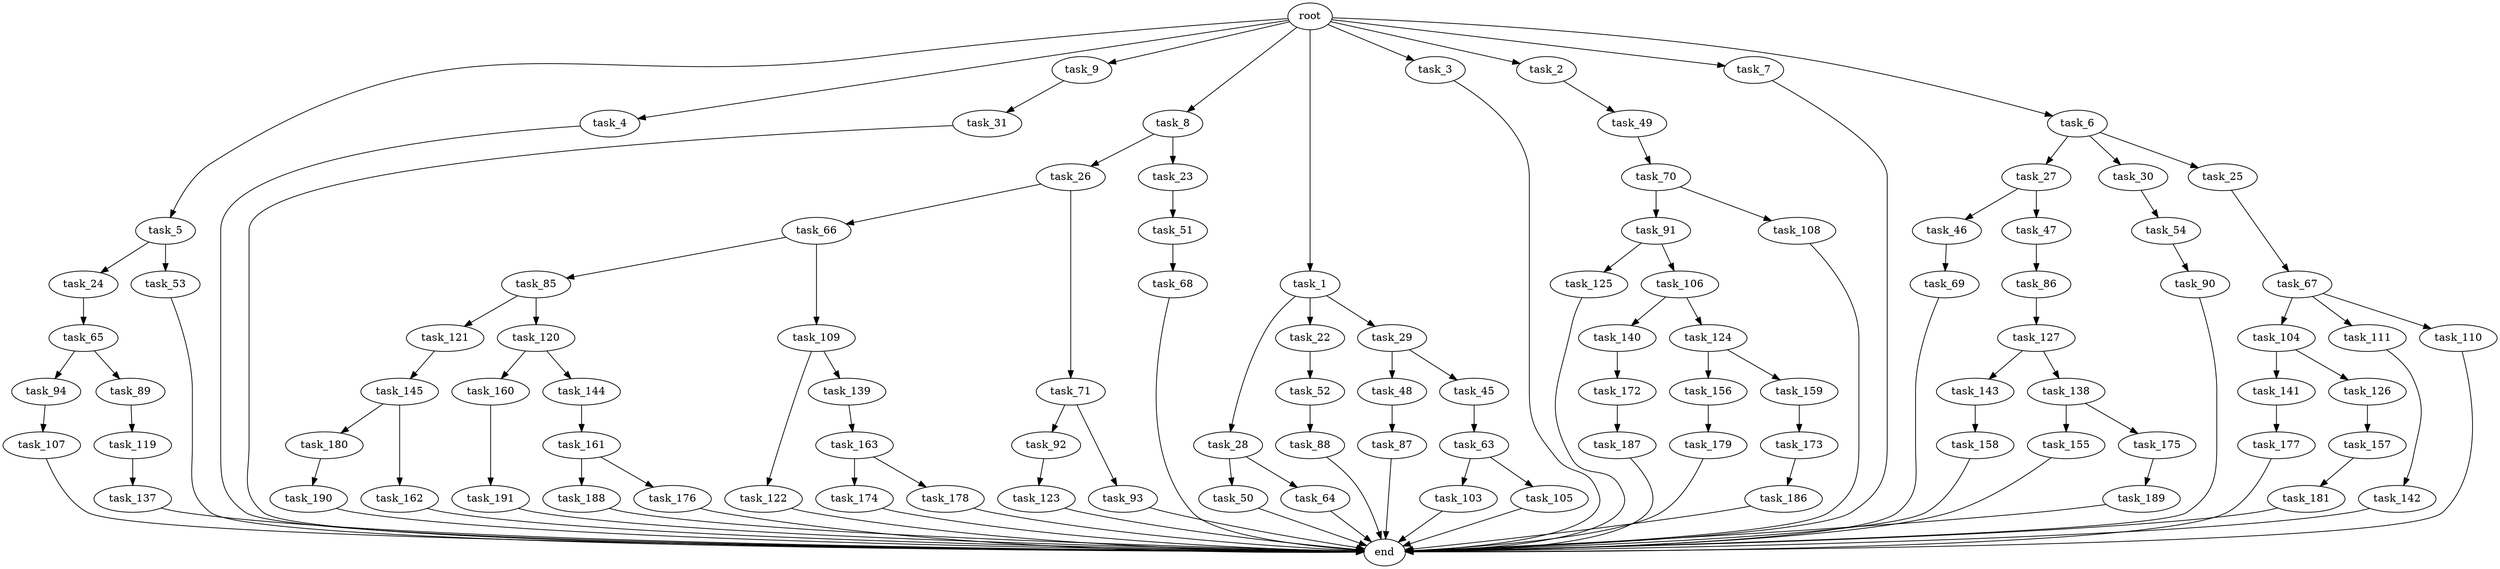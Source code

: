 digraph G {
  task_180 [size="8589934592.000000"];
  task_172 [size="343597383.680000"];
  task_68 [size="2147483648.000000"];
  task_50 [size="4209067950.080000"];
  task_119 [size="3092376453.120000"];
  task_181 [size="1374389534.720000"];
  task_187 [size="1374389534.720000"];
  task_66 [size="8589934592.000000"];
  task_5 [size="10.240000"];
  task_4 [size="10.240000"];
  task_121 [size="1374389534.720000"];
  task_125 [size="5497558138.880000"];
  task_90 [size="6957847019.520000"];
  task_31 [size="3092376453.120000"];
  task_143 [size="8589934592.000000"];
  task_26 [size="4209067950.080000"];
  task_64 [size="4209067950.080000"];
  task_103 [size="773094113.280000"];
  task_141 [size="343597383.680000"];
  task_27 [size="2147483648.000000"];
  task_190 [size="343597383.680000"];
  task_51 [size="1374389534.720000"];
  task_28 [size="3092376453.120000"];
  task_88 [size="2147483648.000000"];
  task_9 [size="10.240000"];
  task_54 [size="3092376453.120000"];
  task_174 [size="2147483648.000000"];
  task_52 [size="8589934592.000000"];
  task_142 [size="773094113.280000"];
  task_186 [size="343597383.680000"];
  root [size="0.000000"];
  task_8 [size="10.240000"];
  task_86 [size="2147483648.000000"];
  task_160 [size="773094113.280000"];
  task_179 [size="773094113.280000"];
  task_91 [size="2147483648.000000"];
  task_1 [size="10.240000"];
  task_105 [size="773094113.280000"];
  task_188 [size="4209067950.080000"];
  task_140 [size="2147483648.000000"];
  task_158 [size="343597383.680000"];
  task_24 [size="2147483648.000000"];
  task_85 [size="5497558138.880000"];
  task_157 [size="773094113.280000"];
  task_104 [size="3092376453.120000"];
  task_177 [size="8589934592.000000"];
  task_106 [size="5497558138.880000"];
  task_122 [size="773094113.280000"];
  task_63 [size="2147483648.000000"];
  task_22 [size="3092376453.120000"];
  task_173 [size="343597383.680000"];
  task_3 [size="10.240000"];
  task_139 [size="773094113.280000"];
  end [size="0.000000"];
  task_144 [size="773094113.280000"];
  task_70 [size="6957847019.520000"];
  task_69 [size="3092376453.120000"];
  task_176 [size="4209067950.080000"];
  task_71 [size="8589934592.000000"];
  task_163 [size="1374389534.720000"];
  task_161 [size="2147483648.000000"];
  task_107 [size="4209067950.080000"];
  task_30 [size="2147483648.000000"];
  task_137 [size="773094113.280000"];
  task_48 [size="3092376453.120000"];
  task_45 [size="3092376453.120000"];
  task_46 [size="4209067950.080000"];
  task_124 [size="2147483648.000000"];
  task_145 [size="6957847019.520000"];
  task_94 [size="2147483648.000000"];
  task_162 [size="8589934592.000000"];
  task_2 [size="10.240000"];
  task_138 [size="8589934592.000000"];
  task_25 [size="2147483648.000000"];
  task_156 [size="6957847019.520000"];
  task_111 [size="3092376453.120000"];
  task_29 [size="3092376453.120000"];
  task_123 [size="343597383.680000"];
  task_23 [size="4209067950.080000"];
  task_87 [size="6957847019.520000"];
  task_109 [size="5497558138.880000"];
  task_178 [size="2147483648.000000"];
  task_126 [size="343597383.680000"];
  task_92 [size="773094113.280000"];
  task_49 [size="1374389534.720000"];
  task_155 [size="5497558138.880000"];
  task_65 [size="773094113.280000"];
  task_67 [size="773094113.280000"];
  task_7 [size="10.240000"];
  task_127 [size="2147483648.000000"];
  task_189 [size="3092376453.120000"];
  task_110 [size="3092376453.120000"];
  task_120 [size="1374389534.720000"];
  task_47 [size="4209067950.080000"];
  task_191 [size="4209067950.080000"];
  task_93 [size="773094113.280000"];
  task_89 [size="2147483648.000000"];
  task_6 [size="10.240000"];
  task_108 [size="2147483648.000000"];
  task_159 [size="6957847019.520000"];
  task_175 [size="5497558138.880000"];
  task_53 [size="2147483648.000000"];

  task_180 -> task_190 [size="33554432.000000"];
  task_172 -> task_187 [size="134217728.000000"];
  task_68 -> end [size="1.000000"];
  task_50 -> end [size="1.000000"];
  task_119 -> task_137 [size="75497472.000000"];
  task_181 -> end [size="1.000000"];
  task_187 -> end [size="1.000000"];
  task_66 -> task_85 [size="536870912.000000"];
  task_66 -> task_109 [size="536870912.000000"];
  task_5 -> task_24 [size="209715200.000000"];
  task_5 -> task_53 [size="209715200.000000"];
  task_4 -> end [size="1.000000"];
  task_121 -> task_145 [size="679477248.000000"];
  task_125 -> end [size="1.000000"];
  task_90 -> end [size="1.000000"];
  task_31 -> end [size="1.000000"];
  task_143 -> task_158 [size="33554432.000000"];
  task_26 -> task_66 [size="838860800.000000"];
  task_26 -> task_71 [size="838860800.000000"];
  task_64 -> end [size="1.000000"];
  task_103 -> end [size="1.000000"];
  task_141 -> task_177 [size="838860800.000000"];
  task_27 -> task_46 [size="411041792.000000"];
  task_27 -> task_47 [size="411041792.000000"];
  task_190 -> end [size="1.000000"];
  task_51 -> task_68 [size="209715200.000000"];
  task_28 -> task_50 [size="411041792.000000"];
  task_28 -> task_64 [size="411041792.000000"];
  task_88 -> end [size="1.000000"];
  task_9 -> task_31 [size="301989888.000000"];
  task_54 -> task_90 [size="679477248.000000"];
  task_174 -> end [size="1.000000"];
  task_52 -> task_88 [size="209715200.000000"];
  task_142 -> end [size="1.000000"];
  task_186 -> end [size="1.000000"];
  root -> task_8 [size="1.000000"];
  root -> task_2 [size="1.000000"];
  root -> task_5 [size="1.000000"];
  root -> task_4 [size="1.000000"];
  root -> task_9 [size="1.000000"];
  root -> task_1 [size="1.000000"];
  root -> task_7 [size="1.000000"];
  root -> task_6 [size="1.000000"];
  root -> task_3 [size="1.000000"];
  task_8 -> task_26 [size="411041792.000000"];
  task_8 -> task_23 [size="411041792.000000"];
  task_86 -> task_127 [size="209715200.000000"];
  task_160 -> task_191 [size="411041792.000000"];
  task_179 -> end [size="1.000000"];
  task_91 -> task_125 [size="536870912.000000"];
  task_91 -> task_106 [size="536870912.000000"];
  task_1 -> task_28 [size="301989888.000000"];
  task_1 -> task_22 [size="301989888.000000"];
  task_1 -> task_29 [size="301989888.000000"];
  task_105 -> end [size="1.000000"];
  task_188 -> end [size="1.000000"];
  task_140 -> task_172 [size="33554432.000000"];
  task_158 -> end [size="1.000000"];
  task_24 -> task_65 [size="75497472.000000"];
  task_85 -> task_120 [size="134217728.000000"];
  task_85 -> task_121 [size="134217728.000000"];
  task_157 -> task_181 [size="134217728.000000"];
  task_104 -> task_141 [size="33554432.000000"];
  task_104 -> task_126 [size="33554432.000000"];
  task_177 -> end [size="1.000000"];
  task_106 -> task_140 [size="209715200.000000"];
  task_106 -> task_124 [size="209715200.000000"];
  task_122 -> end [size="1.000000"];
  task_63 -> task_103 [size="75497472.000000"];
  task_63 -> task_105 [size="75497472.000000"];
  task_22 -> task_52 [size="838860800.000000"];
  task_173 -> task_186 [size="33554432.000000"];
  task_3 -> end [size="1.000000"];
  task_139 -> task_163 [size="134217728.000000"];
  task_144 -> task_161 [size="209715200.000000"];
  task_70 -> task_108 [size="209715200.000000"];
  task_70 -> task_91 [size="209715200.000000"];
  task_69 -> end [size="1.000000"];
  task_176 -> end [size="1.000000"];
  task_71 -> task_93 [size="75497472.000000"];
  task_71 -> task_92 [size="75497472.000000"];
  task_163 -> task_178 [size="209715200.000000"];
  task_163 -> task_174 [size="209715200.000000"];
  task_161 -> task_188 [size="411041792.000000"];
  task_161 -> task_176 [size="411041792.000000"];
  task_107 -> end [size="1.000000"];
  task_30 -> task_54 [size="301989888.000000"];
  task_137 -> end [size="1.000000"];
  task_48 -> task_87 [size="679477248.000000"];
  task_45 -> task_63 [size="209715200.000000"];
  task_46 -> task_69 [size="301989888.000000"];
  task_124 -> task_156 [size="679477248.000000"];
  task_124 -> task_159 [size="679477248.000000"];
  task_145 -> task_180 [size="838860800.000000"];
  task_145 -> task_162 [size="838860800.000000"];
  task_94 -> task_107 [size="411041792.000000"];
  task_162 -> end [size="1.000000"];
  task_2 -> task_49 [size="134217728.000000"];
  task_138 -> task_155 [size="536870912.000000"];
  task_138 -> task_175 [size="536870912.000000"];
  task_25 -> task_67 [size="75497472.000000"];
  task_156 -> task_179 [size="75497472.000000"];
  task_111 -> task_142 [size="75497472.000000"];
  task_29 -> task_45 [size="301989888.000000"];
  task_29 -> task_48 [size="301989888.000000"];
  task_123 -> end [size="1.000000"];
  task_23 -> task_51 [size="134217728.000000"];
  task_87 -> end [size="1.000000"];
  task_109 -> task_139 [size="75497472.000000"];
  task_109 -> task_122 [size="75497472.000000"];
  task_178 -> end [size="1.000000"];
  task_126 -> task_157 [size="75497472.000000"];
  task_92 -> task_123 [size="33554432.000000"];
  task_49 -> task_70 [size="679477248.000000"];
  task_155 -> end [size="1.000000"];
  task_65 -> task_94 [size="209715200.000000"];
  task_65 -> task_89 [size="209715200.000000"];
  task_67 -> task_104 [size="301989888.000000"];
  task_67 -> task_111 [size="301989888.000000"];
  task_67 -> task_110 [size="301989888.000000"];
  task_7 -> end [size="1.000000"];
  task_127 -> task_138 [size="838860800.000000"];
  task_127 -> task_143 [size="838860800.000000"];
  task_189 -> end [size="1.000000"];
  task_110 -> end [size="1.000000"];
  task_120 -> task_160 [size="75497472.000000"];
  task_120 -> task_144 [size="75497472.000000"];
  task_47 -> task_86 [size="209715200.000000"];
  task_191 -> end [size="1.000000"];
  task_93 -> end [size="1.000000"];
  task_89 -> task_119 [size="301989888.000000"];
  task_6 -> task_30 [size="209715200.000000"];
  task_6 -> task_25 [size="209715200.000000"];
  task_6 -> task_27 [size="209715200.000000"];
  task_108 -> end [size="1.000000"];
  task_159 -> task_173 [size="33554432.000000"];
  task_175 -> task_189 [size="301989888.000000"];
  task_53 -> end [size="1.000000"];
}
